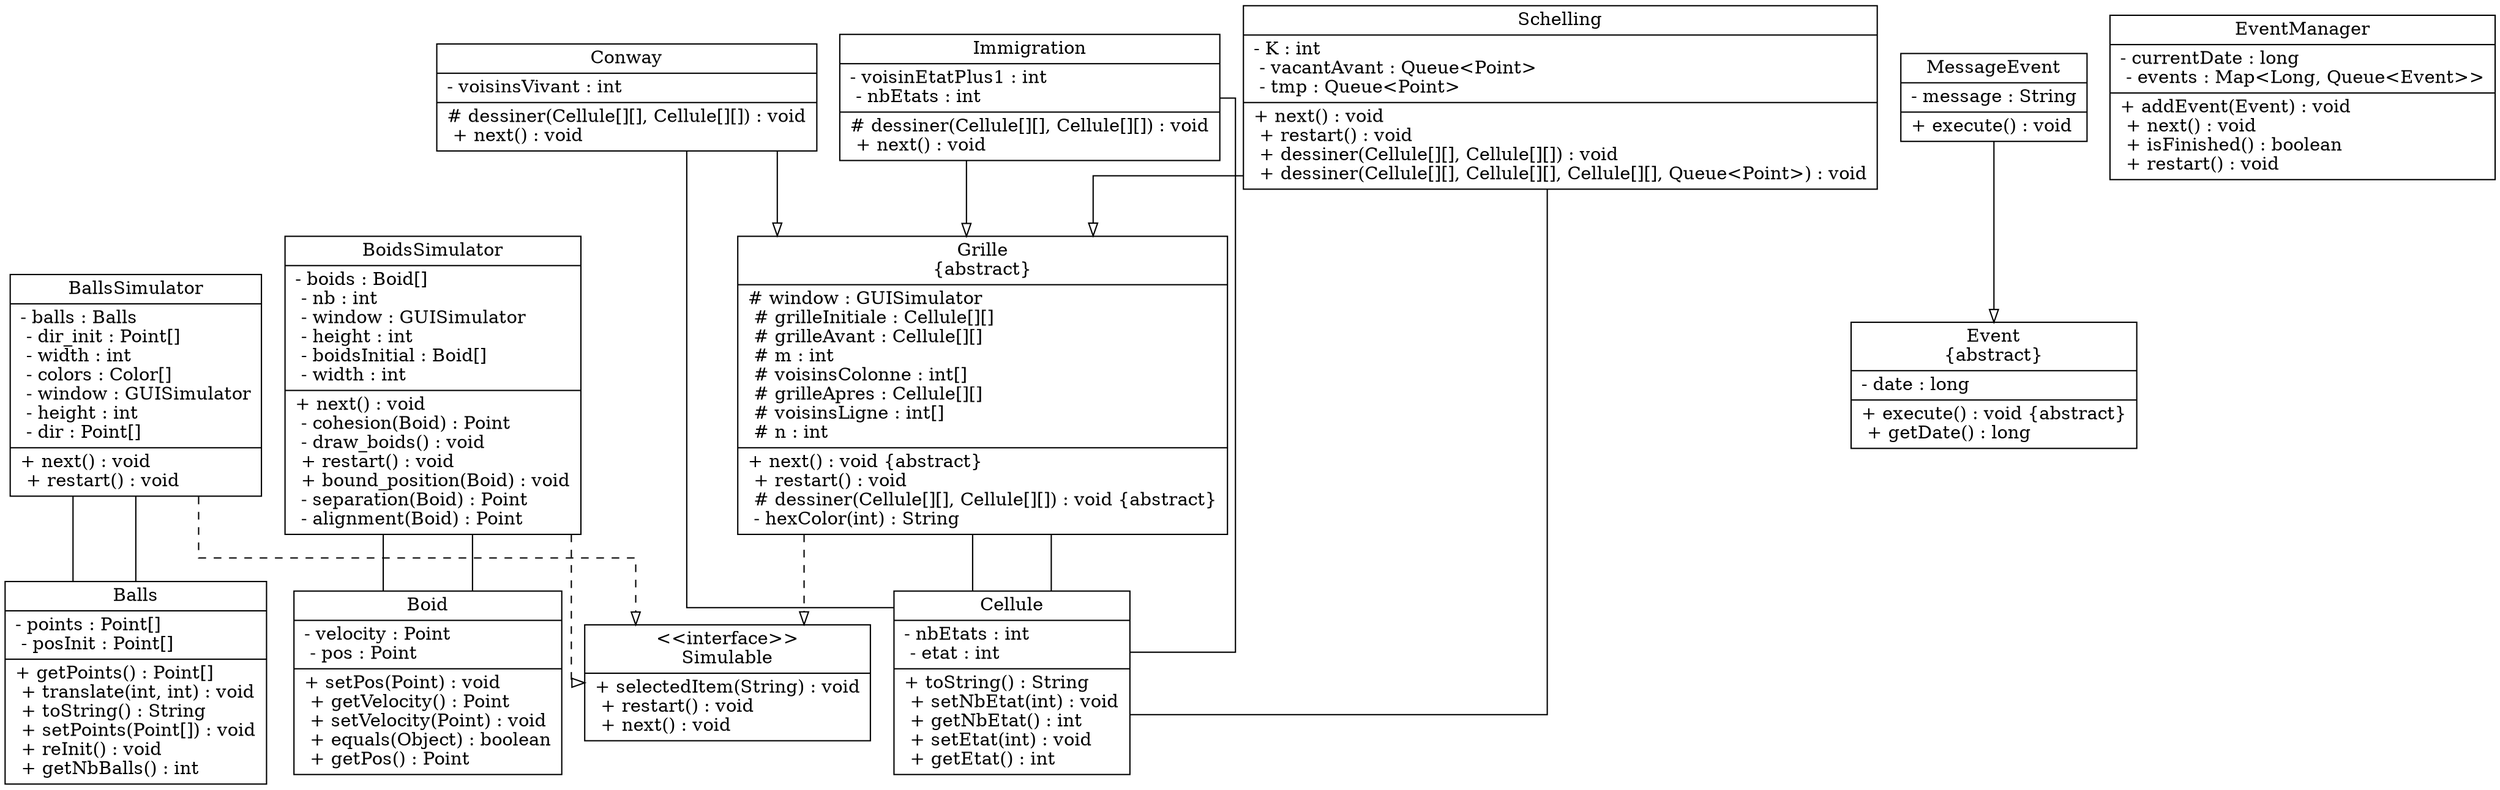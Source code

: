 digraph "soo-systemes-multiagents" {

splines  = ortho;
fontname = "Inconsolata";

node [colorscheme = ylgnbu4];
edge [colorscheme = dark28, dir = both];

Balls          [shape = record, label = "{ Balls | - points : Point[]\l - posInit : Point[]\l|+ getPoints() : Point[]\l + translate(int, int) : void\l + toString() : String\l + setPoints(Point[]) : void\l + reInit() : void\l + getNbBalls() : int\l }"];
BallsSimulator [shape = record, label = "{ BallsSimulator | - balls : Balls\l - dir_init : Point[]\l - width : int\l - colors : Color[]\l - window : GUISimulator\l - height : int\l - dir : Point[]\l|+ next() : void\l + restart() : void\l }"];
Boid           [shape = record, label = "{ Boid | - velocity : Point\l - pos : Point\l|+ setPos(Point) : void\l + getVelocity() : Point\l + setVelocity(Point) : void\l + equals(Object) : boolean\l + getPos() : Point\l }"];
BoidsSimulator [shape = record, label = "{ BoidsSimulator | - boids : Boid[]\l - nb : int\l - window : GUISimulator\l - height : int\l - boidsInitial : Boid[]\l - width : int\l|+ next() : void\l - cohesion(Boid) : Point\l - draw_boids() : void\l + restart() : void\l + bound_position(Boid) : void\l - separation(Boid) : Point\l - alignment(Boid) : Point\l }"];
Cellule        [shape = record, label = "{ Cellule | - nbEtats : int\l - etat : int\l|+ toString() : String\l + setNbEtat(int) : void\l + getNbEtat() : int\l + setEtat(int) : void\l + getEtat() : int\l }"];
Conway         [shape = record, label = "{ Conway | - voisinsVivant : int\l|# dessiner(Cellule[][], Cellule[][]) : void\l + next() : void\l }"];
Event          [shape = record, label = "{ Event\n\{abstract\} | - date : long\l|+ execute() : void \{abstract\}\l + getDate() : long\l }"];
EventManager   [shape = record, label = "{ EventManager | - currentDate : long\l - events : Map\<Long, Queue\<Event\>\>\l|+ addEvent(Event) : void\l + next() : void\l + isFinished() : boolean\l + restart() : void\l }"];
Grille         [shape = record, label = "{ Grille\n\{abstract\} | # window : GUISimulator\l # grilleInitiale : Cellule[][]\l # grilleAvant : Cellule[][]\l # m : int\l # voisinsColonne : int[]\l # grilleApres : Cellule[][]\l # voisinsLigne : int[]\l # n : int\l|+ next() : void \{abstract\}\l + restart() : void\l # dessiner(Cellule[][], Cellule[][]) : void \{abstract\}\l - hexColor(int) : String\l }"];
Immigration    [shape = record, label = "{ Immigration | - voisinEtatPlus1 : int\l - nbEtats : int\l|# dessiner(Cellule[][], Cellule[][]) : void\l + next() : void\l }"];
MessageEvent   [shape = record, label = "{ MessageEvent | - message : String\l|+ execute() : void\l }"];
Schelling      [shape = record, label = "{ Schelling | - K : int\l - vacantAvant : Queue\<Point\>\l - tmp : Queue\<Point\>\l|+ next() : void\l + restart() : void\l + dessiner(Cellule[][], Cellule[][]) : void\l + dessiner(Cellule[][], Cellule[][], Cellule[][], Queue\<Point\>) : void\l }"];
Simulable      [shape = record, label = "{ \<\<interface\>\>\nSimulable | + selectedItem(String) : void\l + restart() : void\l + next() : void\l }"];

BallsSimulator -> Balls          [color = "#000000", style = solid, arrowtail = none    , arrowhead = none     , taillabel = "", label = "", headlabel = ""];
BallsSimulator -> Balls          [color = "#000000", style = solid , arrowtail = none , arrowhead = none     , taillabel = "", label = "", headlabel = ""];
BallsSimulator -> Simulable      [color = "#000000", style = dashed, arrowtail = none    , arrowhead = empty  , taillabel = "", label = "", headlabel = ""];
BoidsSimulator -> Boid           [color = "#000000", style = solid, arrowtail = none    , arrowhead = none     , taillabel = "", label = "", headlabel = ""];
BoidsSimulator -> Boid           [color = "#000000", style = solid , arrowtail = none , arrowhead = none     , taillabel = "", label = "", headlabel = ""];
BoidsSimulator -> Simulable      [color = "#000000", style = dashed, arrowtail = none    , arrowhead = empty  , taillabel = "", label = "", headlabel = ""];
Conway         -> Cellule        [color = "#000000", style = solid, arrowtail = none    , arrowhead = none     , taillabel = "", label = "", headlabel = ""];
Conway         -> Grille         [color = "#000000", style = solid , arrowtail = none    , arrowhead = empty  , taillabel = "", label = "", headlabel = ""];
Grille         -> Cellule        [color = "#000000", style = solid, arrowtail = none    , arrowhead = none     , taillabel = "", label = "", headlabel = ""];
Grille         -> Cellule        [color = "#000000", style = solid , arrowtail = none , arrowhead = none     , taillabel = "", label = "", headlabel = ""];
Grille         -> Simulable      [color = "#000000", style = dashed, arrowtail = none    , arrowhead = empty  , taillabel = "", label = "", headlabel = ""];
Immigration    -> Cellule        [color = "#000000", style = solid, arrowtail = none    , arrowhead = none     , taillabel = "", label = "", headlabel = ""];
Immigration    -> Grille         [color = "#000000", style = solid , arrowtail = none    , arrowhead = empty  , taillabel = "", label = "", headlabel = ""];
MessageEvent   -> Event          [color = "#000000", style = solid , arrowtail = none    , arrowhead = empty  , taillabel = "", label = "", headlabel = ""];
Schelling      -> Cellule        [color = "#000000", style = solid, arrowtail = none    , arrowhead = none     , taillabel = "", label = "", headlabel = ""];
Schelling      -> Grille         [color = "#000000", style = solid , arrowtail = none    , arrowhead = empty  , taillabel = "", label = "", headlabel = ""];

}

